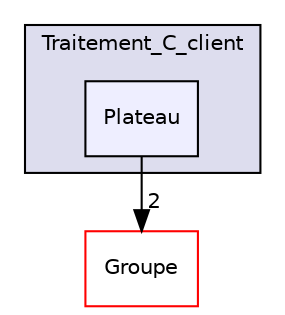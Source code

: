 digraph "Traitement_C_client/Plateau" {
  compound=true
  node [ fontsize="10", fontname="Helvetica"];
  edge [ labelfontsize="10", labelfontname="Helvetica"];
  subgraph clusterdir_b3fd26e009db904f40cb285f7e6a31b7 {
    graph [ bgcolor="#ddddee", pencolor="black", label="Traitement_C_client" fontname="Helvetica", fontsize="10", URL="dir_b3fd26e009db904f40cb285f7e6a31b7.html"]
  dir_33542a2dc1710137920da69fd9005664 [shape=box, label="Plateau", style="filled", fillcolor="#eeeeff", pencolor="black", URL="dir_33542a2dc1710137920da69fd9005664.html"];
  }
  dir_d8bc9e1305510eee409ed409211d2b87 [shape=box label="Groupe" fillcolor="white" style="filled" color="red" URL="dir_d8bc9e1305510eee409ed409211d2b87.html"];
  dir_33542a2dc1710137920da69fd9005664->dir_d8bc9e1305510eee409ed409211d2b87 [headlabel="2", labeldistance=1.5 headhref="dir_000007_000001.html"];
}

